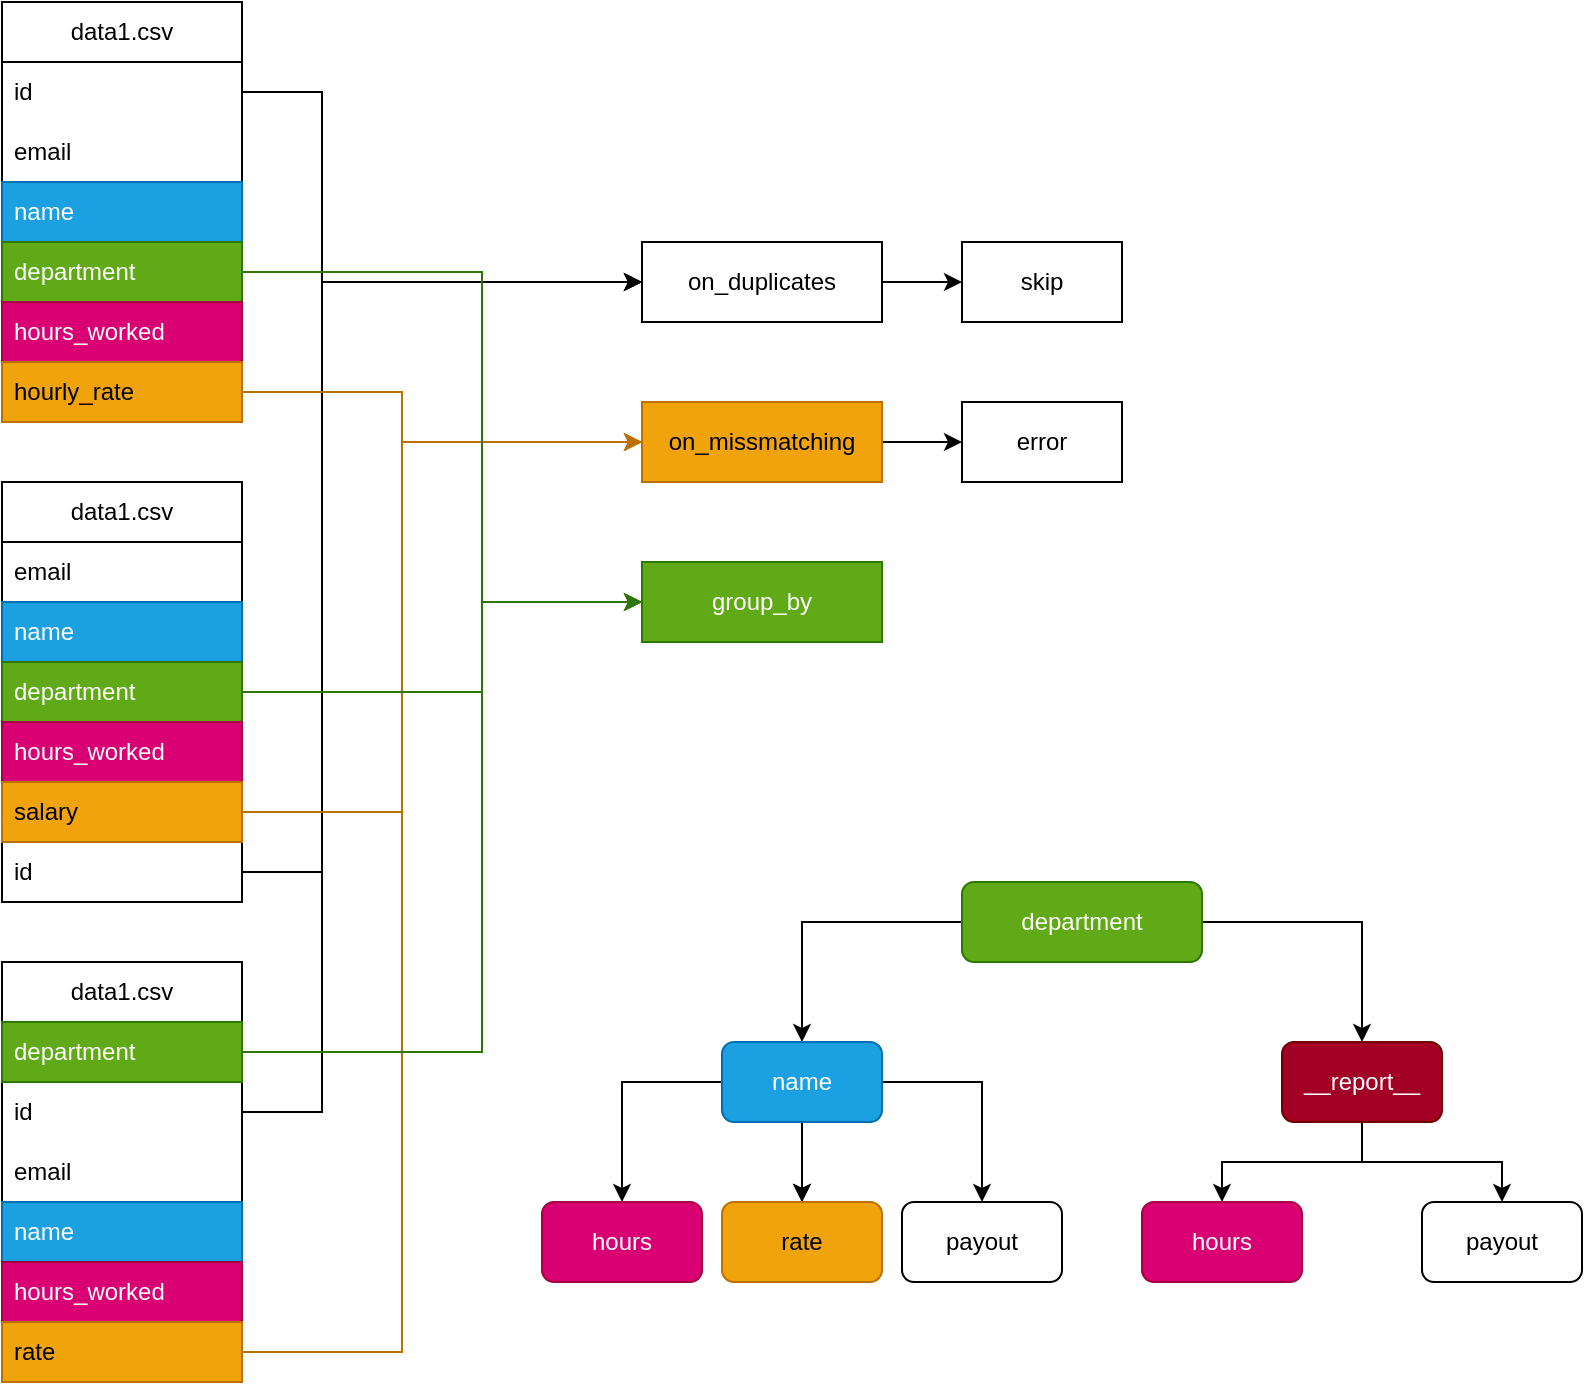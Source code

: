 <mxfile version="26.2.15">
  <diagram name="Page-1" id="m3SqwrhWJqCA_VAdvfQs">
    <mxGraphModel dx="1570" dy="703" grid="1" gridSize="10" guides="1" tooltips="1" connect="1" arrows="1" fold="1" page="1" pageScale="1" pageWidth="850" pageHeight="1100" math="0" shadow="0">
      <root>
        <mxCell id="0" />
        <mxCell id="1" parent="0" />
        <mxCell id="MwJkDqI5hdyIqMmjFNLh-46" value="data1.csv" style="swimlane;fontStyle=0;childLayout=stackLayout;horizontal=1;startSize=30;horizontalStack=0;resizeParent=1;resizeParentMax=0;resizeLast=0;collapsible=1;marginBottom=0;whiteSpace=wrap;html=1;" parent="1" vertex="1">
          <mxGeometry x="40" width="120" height="210" as="geometry" />
        </mxCell>
        <mxCell id="MwJkDqI5hdyIqMmjFNLh-47" value="id" style="text;strokeColor=none;fillColor=none;align=left;verticalAlign=middle;spacingLeft=4;spacingRight=4;overflow=hidden;points=[[0,0.5],[1,0.5]];portConstraint=eastwest;rotatable=0;whiteSpace=wrap;html=1;" parent="MwJkDqI5hdyIqMmjFNLh-46" vertex="1">
          <mxGeometry y="30" width="120" height="30" as="geometry" />
        </mxCell>
        <mxCell id="MwJkDqI5hdyIqMmjFNLh-48" value="email&lt;span style=&quot;white-space: pre;&quot;&gt;&#x9;&lt;/span&gt;" style="text;strokeColor=none;fillColor=none;align=left;verticalAlign=middle;spacingLeft=4;spacingRight=4;overflow=hidden;points=[[0,0.5],[1,0.5]];portConstraint=eastwest;rotatable=0;whiteSpace=wrap;html=1;" parent="MwJkDqI5hdyIqMmjFNLh-46" vertex="1">
          <mxGeometry y="60" width="120" height="30" as="geometry" />
        </mxCell>
        <mxCell id="MwJkDqI5hdyIqMmjFNLh-49" value="name" style="text;strokeColor=#006EAF;fillColor=#1ba1e2;align=left;verticalAlign=middle;spacingLeft=4;spacingRight=4;overflow=hidden;points=[[0,0.5],[1,0.5]];portConstraint=eastwest;rotatable=0;whiteSpace=wrap;html=1;fontColor=#ffffff;" parent="MwJkDqI5hdyIqMmjFNLh-46" vertex="1">
          <mxGeometry y="90" width="120" height="30" as="geometry" />
        </mxCell>
        <mxCell id="MwJkDqI5hdyIqMmjFNLh-54" value="department" style="text;strokeColor=#2D7600;fillColor=#60a917;align=left;verticalAlign=middle;spacingLeft=4;spacingRight=4;overflow=hidden;points=[[0,0.5],[1,0.5]];portConstraint=eastwest;rotatable=0;whiteSpace=wrap;html=1;fontColor=#ffffff;" parent="MwJkDqI5hdyIqMmjFNLh-46" vertex="1">
          <mxGeometry y="120" width="120" height="30" as="geometry" />
        </mxCell>
        <mxCell id="MwJkDqI5hdyIqMmjFNLh-53" value="hours_worked" style="text;strokeColor=#A50040;fillColor=#d80073;align=left;verticalAlign=middle;spacingLeft=4;spacingRight=4;overflow=hidden;points=[[0,0.5],[1,0.5]];portConstraint=eastwest;rotatable=0;whiteSpace=wrap;html=1;fontColor=#ffffff;" parent="MwJkDqI5hdyIqMmjFNLh-46" vertex="1">
          <mxGeometry y="150" width="120" height="30" as="geometry" />
        </mxCell>
        <mxCell id="MwJkDqI5hdyIqMmjFNLh-52" value="hourly_rate" style="text;strokeColor=#BD7000;fillColor=#f0a30a;align=left;verticalAlign=middle;spacingLeft=4;spacingRight=4;overflow=hidden;points=[[0,0.5],[1,0.5]];portConstraint=eastwest;rotatable=0;whiteSpace=wrap;html=1;fontColor=#000000;" parent="MwJkDqI5hdyIqMmjFNLh-46" vertex="1">
          <mxGeometry y="180" width="120" height="30" as="geometry" />
        </mxCell>
        <mxCell id="MwJkDqI5hdyIqMmjFNLh-56" value="data1.csv" style="swimlane;fontStyle=0;childLayout=stackLayout;horizontal=1;startSize=30;horizontalStack=0;resizeParent=1;resizeParentMax=0;resizeLast=0;collapsible=1;marginBottom=0;whiteSpace=wrap;html=1;" parent="1" vertex="1">
          <mxGeometry x="40" y="480" width="120" height="210" as="geometry" />
        </mxCell>
        <mxCell id="MwJkDqI5hdyIqMmjFNLh-60" value="department" style="text;strokeColor=#2D7600;fillColor=#60a917;align=left;verticalAlign=middle;spacingLeft=4;spacingRight=4;overflow=hidden;points=[[0,0.5],[1,0.5]];portConstraint=eastwest;rotatable=0;whiteSpace=wrap;html=1;fontColor=#ffffff;" parent="MwJkDqI5hdyIqMmjFNLh-56" vertex="1">
          <mxGeometry y="30" width="120" height="30" as="geometry" />
        </mxCell>
        <mxCell id="MwJkDqI5hdyIqMmjFNLh-57" value="id" style="text;strokeColor=none;fillColor=none;align=left;verticalAlign=middle;spacingLeft=4;spacingRight=4;overflow=hidden;points=[[0,0.5],[1,0.5]];portConstraint=eastwest;rotatable=0;whiteSpace=wrap;html=1;" parent="MwJkDqI5hdyIqMmjFNLh-56" vertex="1">
          <mxGeometry y="60" width="120" height="30" as="geometry" />
        </mxCell>
        <mxCell id="MwJkDqI5hdyIqMmjFNLh-58" value="email&lt;span style=&quot;white-space: pre;&quot;&gt;&#x9;&lt;/span&gt;" style="text;strokeColor=none;fillColor=none;align=left;verticalAlign=middle;spacingLeft=4;spacingRight=4;overflow=hidden;points=[[0,0.5],[1,0.5]];portConstraint=eastwest;rotatable=0;whiteSpace=wrap;html=1;" parent="MwJkDqI5hdyIqMmjFNLh-56" vertex="1">
          <mxGeometry y="90" width="120" height="30" as="geometry" />
        </mxCell>
        <mxCell id="MwJkDqI5hdyIqMmjFNLh-59" value="name" style="text;strokeColor=#006EAF;fillColor=#1ba1e2;align=left;verticalAlign=middle;spacingLeft=4;spacingRight=4;overflow=hidden;points=[[0,0.5],[1,0.5]];portConstraint=eastwest;rotatable=0;whiteSpace=wrap;html=1;fontColor=#ffffff;" parent="MwJkDqI5hdyIqMmjFNLh-56" vertex="1">
          <mxGeometry y="120" width="120" height="30" as="geometry" />
        </mxCell>
        <mxCell id="MwJkDqI5hdyIqMmjFNLh-61" value="hours_worked" style="text;strokeColor=#A50040;fillColor=#d80073;align=left;verticalAlign=middle;spacingLeft=4;spacingRight=4;overflow=hidden;points=[[0,0.5],[1,0.5]];portConstraint=eastwest;rotatable=0;whiteSpace=wrap;html=1;fontColor=#ffffff;" parent="MwJkDqI5hdyIqMmjFNLh-56" vertex="1">
          <mxGeometry y="150" width="120" height="30" as="geometry" />
        </mxCell>
        <mxCell id="MwJkDqI5hdyIqMmjFNLh-62" value="rate" style="text;strokeColor=#BD7000;fillColor=#f0a30a;align=left;verticalAlign=middle;spacingLeft=4;spacingRight=4;overflow=hidden;points=[[0,0.5],[1,0.5]];portConstraint=eastwest;rotatable=0;whiteSpace=wrap;html=1;fontColor=#000000;" parent="MwJkDqI5hdyIqMmjFNLh-56" vertex="1">
          <mxGeometry y="180" width="120" height="30" as="geometry" />
        </mxCell>
        <mxCell id="MwJkDqI5hdyIqMmjFNLh-63" value="data1.csv" style="swimlane;fontStyle=0;childLayout=stackLayout;horizontal=1;startSize=30;horizontalStack=0;resizeParent=1;resizeParentMax=0;resizeLast=0;collapsible=1;marginBottom=0;whiteSpace=wrap;html=1;" parent="1" vertex="1">
          <mxGeometry x="40" y="240" width="120" height="210" as="geometry" />
        </mxCell>
        <mxCell id="MwJkDqI5hdyIqMmjFNLh-66" value="email&lt;span style=&quot;white-space: pre;&quot;&gt;&#x9;&lt;/span&gt;" style="text;strokeColor=none;fillColor=none;align=left;verticalAlign=middle;spacingLeft=4;spacingRight=4;overflow=hidden;points=[[0,0.5],[1,0.5]];portConstraint=eastwest;rotatable=0;whiteSpace=wrap;html=1;" parent="MwJkDqI5hdyIqMmjFNLh-63" vertex="1">
          <mxGeometry y="30" width="120" height="30" as="geometry" />
        </mxCell>
        <mxCell id="MwJkDqI5hdyIqMmjFNLh-67" value="name" style="text;strokeColor=#006EAF;fillColor=#1ba1e2;align=left;verticalAlign=middle;spacingLeft=4;spacingRight=4;overflow=hidden;points=[[0,0.5],[1,0.5]];portConstraint=eastwest;rotatable=0;whiteSpace=wrap;html=1;fontColor=#ffffff;" parent="MwJkDqI5hdyIqMmjFNLh-63" vertex="1">
          <mxGeometry y="60" width="120" height="30" as="geometry" />
        </mxCell>
        <mxCell id="MwJkDqI5hdyIqMmjFNLh-64" value="department" style="text;strokeColor=#2D7600;fillColor=#60a917;align=left;verticalAlign=middle;spacingLeft=4;spacingRight=4;overflow=hidden;points=[[0,0.5],[1,0.5]];portConstraint=eastwest;rotatable=0;whiteSpace=wrap;html=1;fontColor=#ffffff;" parent="MwJkDqI5hdyIqMmjFNLh-63" vertex="1">
          <mxGeometry y="90" width="120" height="30" as="geometry" />
        </mxCell>
        <mxCell id="MwJkDqI5hdyIqMmjFNLh-68" value="hours_worked" style="text;strokeColor=#A50040;fillColor=#d80073;align=left;verticalAlign=middle;spacingLeft=4;spacingRight=4;overflow=hidden;points=[[0,0.5],[1,0.5]];portConstraint=eastwest;rotatable=0;whiteSpace=wrap;html=1;fontColor=#ffffff;" parent="MwJkDqI5hdyIqMmjFNLh-63" vertex="1">
          <mxGeometry y="120" width="120" height="30" as="geometry" />
        </mxCell>
        <mxCell id="MwJkDqI5hdyIqMmjFNLh-69" value="salary" style="text;strokeColor=#BD7000;fillColor=#f0a30a;align=left;verticalAlign=middle;spacingLeft=4;spacingRight=4;overflow=hidden;points=[[0,0.5],[1,0.5]];portConstraint=eastwest;rotatable=0;whiteSpace=wrap;html=1;fontColor=#000000;" parent="MwJkDqI5hdyIqMmjFNLh-63" vertex="1">
          <mxGeometry y="150" width="120" height="30" as="geometry" />
        </mxCell>
        <mxCell id="MwJkDqI5hdyIqMmjFNLh-65" value="id" style="text;strokeColor=none;fillColor=none;align=left;verticalAlign=middle;spacingLeft=4;spacingRight=4;overflow=hidden;points=[[0,0.5],[1,0.5]];portConstraint=eastwest;rotatable=0;whiteSpace=wrap;html=1;" parent="MwJkDqI5hdyIqMmjFNLh-63" vertex="1">
          <mxGeometry y="180" width="120" height="30" as="geometry" />
        </mxCell>
        <mxCell id="MwJkDqI5hdyIqMmjFNLh-75" value="" style="edgeStyle=orthogonalEdgeStyle;rounded=0;orthogonalLoop=1;jettySize=auto;html=1;" parent="1" source="MwJkDqI5hdyIqMmjFNLh-71" target="MwJkDqI5hdyIqMmjFNLh-74" edge="1">
          <mxGeometry relative="1" as="geometry" />
        </mxCell>
        <mxCell id="MwJkDqI5hdyIqMmjFNLh-90" value="" style="edgeStyle=orthogonalEdgeStyle;rounded=0;orthogonalLoop=1;jettySize=auto;html=1;" parent="1" source="MwJkDqI5hdyIqMmjFNLh-71" target="MwJkDqI5hdyIqMmjFNLh-89" edge="1">
          <mxGeometry relative="1" as="geometry" />
        </mxCell>
        <mxCell id="MwJkDqI5hdyIqMmjFNLh-71" value="department" style="rounded=1;whiteSpace=wrap;html=1;fillColor=#60a917;fontColor=#ffffff;strokeColor=#2D7600;" parent="1" vertex="1">
          <mxGeometry x="520" y="440" width="120" height="40" as="geometry" />
        </mxCell>
        <mxCell id="MwJkDqI5hdyIqMmjFNLh-80" value="" style="edgeStyle=orthogonalEdgeStyle;rounded=0;orthogonalLoop=1;jettySize=auto;html=1;" parent="1" source="MwJkDqI5hdyIqMmjFNLh-74" target="MwJkDqI5hdyIqMmjFNLh-79" edge="1">
          <mxGeometry relative="1" as="geometry" />
        </mxCell>
        <mxCell id="MwJkDqI5hdyIqMmjFNLh-82" value="" style="edgeStyle=orthogonalEdgeStyle;rounded=0;orthogonalLoop=1;jettySize=auto;html=1;" parent="1" source="MwJkDqI5hdyIqMmjFNLh-74" target="MwJkDqI5hdyIqMmjFNLh-81" edge="1">
          <mxGeometry relative="1" as="geometry" />
        </mxCell>
        <mxCell id="MwJkDqI5hdyIqMmjFNLh-83" value="" style="edgeStyle=orthogonalEdgeStyle;rounded=0;orthogonalLoop=1;jettySize=auto;html=1;" parent="1" source="MwJkDqI5hdyIqMmjFNLh-74" target="MwJkDqI5hdyIqMmjFNLh-81" edge="1">
          <mxGeometry relative="1" as="geometry" />
        </mxCell>
        <mxCell id="MwJkDqI5hdyIqMmjFNLh-86" value="" style="edgeStyle=orthogonalEdgeStyle;rounded=0;orthogonalLoop=1;jettySize=auto;html=1;" parent="1" source="MwJkDqI5hdyIqMmjFNLh-74" target="MwJkDqI5hdyIqMmjFNLh-85" edge="1">
          <mxGeometry relative="1" as="geometry" />
        </mxCell>
        <mxCell id="MwJkDqI5hdyIqMmjFNLh-74" value="name" style="whiteSpace=wrap;html=1;rounded=1;fillColor=#1ba1e2;fontColor=#ffffff;strokeColor=#006EAF;" parent="1" vertex="1">
          <mxGeometry x="400" y="520" width="80" height="40" as="geometry" />
        </mxCell>
        <mxCell id="MwJkDqI5hdyIqMmjFNLh-79" value="hours" style="whiteSpace=wrap;html=1;rounded=1;fillColor=#d80073;fontColor=#ffffff;strokeColor=#A50040;" parent="1" vertex="1">
          <mxGeometry x="310" y="600" width="80" height="40" as="geometry" />
        </mxCell>
        <mxCell id="MwJkDqI5hdyIqMmjFNLh-81" value="rate" style="whiteSpace=wrap;html=1;rounded=1;fillColor=#f0a30a;fontColor=#000000;strokeColor=#BD7000;" parent="1" vertex="1">
          <mxGeometry x="400" y="600" width="80" height="40" as="geometry" />
        </mxCell>
        <mxCell id="MwJkDqI5hdyIqMmjFNLh-85" value="payout" style="whiteSpace=wrap;html=1;rounded=1;" parent="1" vertex="1">
          <mxGeometry x="490" y="600" width="80" height="40" as="geometry" />
        </mxCell>
        <mxCell id="MwJkDqI5hdyIqMmjFNLh-94" style="edgeStyle=orthogonalEdgeStyle;rounded=0;orthogonalLoop=1;jettySize=auto;html=1;" parent="1" source="MwJkDqI5hdyIqMmjFNLh-89" target="MwJkDqI5hdyIqMmjFNLh-91" edge="1">
          <mxGeometry relative="1" as="geometry" />
        </mxCell>
        <mxCell id="MwJkDqI5hdyIqMmjFNLh-96" value="" style="edgeStyle=orthogonalEdgeStyle;rounded=0;orthogonalLoop=1;jettySize=auto;html=1;" parent="1" source="MwJkDqI5hdyIqMmjFNLh-89" target="MwJkDqI5hdyIqMmjFNLh-95" edge="1">
          <mxGeometry relative="1" as="geometry" />
        </mxCell>
        <mxCell id="MwJkDqI5hdyIqMmjFNLh-89" value="__report__" style="whiteSpace=wrap;html=1;fillColor=#a20025;strokeColor=#6F0000;fontColor=#ffffff;rounded=1;" parent="1" vertex="1">
          <mxGeometry x="680" y="520" width="80" height="40" as="geometry" />
        </mxCell>
        <mxCell id="MwJkDqI5hdyIqMmjFNLh-91" value="hours" style="whiteSpace=wrap;html=1;fillColor=#d80073;strokeColor=#A50040;fontColor=#ffffff;rounded=1;" parent="1" vertex="1">
          <mxGeometry x="610" y="600" width="80" height="40" as="geometry" />
        </mxCell>
        <mxCell id="MwJkDqI5hdyIqMmjFNLh-95" value="payout" style="whiteSpace=wrap;html=1;rounded=1;" parent="1" vertex="1">
          <mxGeometry x="750" y="600" width="80" height="40" as="geometry" />
        </mxCell>
        <mxCell id="lm72yPOCraA93xYRCu_k-2" value="" style="edgeStyle=orthogonalEdgeStyle;rounded=0;orthogonalLoop=1;jettySize=auto;html=1;" edge="1" parent="1" source="MwJkDqI5hdyIqMmjFNLh-99" target="lm72yPOCraA93xYRCu_k-1">
          <mxGeometry relative="1" as="geometry" />
        </mxCell>
        <mxCell id="MwJkDqI5hdyIqMmjFNLh-99" value="on_duplicates" style="whiteSpace=wrap;html=1;" parent="1" vertex="1">
          <mxGeometry x="360" y="120" width="120" height="40" as="geometry" />
        </mxCell>
        <mxCell id="MwJkDqI5hdyIqMmjFNLh-100" style="edgeStyle=orthogonalEdgeStyle;rounded=0;orthogonalLoop=1;jettySize=auto;html=1;" parent="1" source="MwJkDqI5hdyIqMmjFNLh-47" target="MwJkDqI5hdyIqMmjFNLh-99" edge="1">
          <mxGeometry relative="1" as="geometry">
            <Array as="points">
              <mxPoint x="200" y="45" />
              <mxPoint x="200" y="140" />
            </Array>
          </mxGeometry>
        </mxCell>
        <mxCell id="MwJkDqI5hdyIqMmjFNLh-102" style="edgeStyle=orthogonalEdgeStyle;rounded=0;orthogonalLoop=1;jettySize=auto;html=1;" parent="1" source="MwJkDqI5hdyIqMmjFNLh-65" target="MwJkDqI5hdyIqMmjFNLh-99" edge="1">
          <mxGeometry relative="1" as="geometry">
            <Array as="points">
              <mxPoint x="200" y="435" />
              <mxPoint x="200" y="140" />
            </Array>
          </mxGeometry>
        </mxCell>
        <mxCell id="MwJkDqI5hdyIqMmjFNLh-103" style="edgeStyle=orthogonalEdgeStyle;rounded=0;orthogonalLoop=1;jettySize=auto;html=1;" parent="1" source="MwJkDqI5hdyIqMmjFNLh-57" target="MwJkDqI5hdyIqMmjFNLh-99" edge="1">
          <mxGeometry relative="1" as="geometry">
            <Array as="points">
              <mxPoint x="200" y="555" />
              <mxPoint x="200" y="140" />
            </Array>
          </mxGeometry>
        </mxCell>
        <mxCell id="lm72yPOCraA93xYRCu_k-4" style="edgeStyle=orthogonalEdgeStyle;rounded=0;orthogonalLoop=1;jettySize=auto;html=1;" edge="1" parent="1" source="MwJkDqI5hdyIqMmjFNLh-104" target="lm72yPOCraA93xYRCu_k-3">
          <mxGeometry relative="1" as="geometry" />
        </mxCell>
        <mxCell id="MwJkDqI5hdyIqMmjFNLh-104" value="on_missmatching" style="whiteSpace=wrap;html=1;fillColor=#f0a30a;fontColor=#000000;strokeColor=#BD7000;" parent="1" vertex="1">
          <mxGeometry x="360" y="200" width="120" height="40" as="geometry" />
        </mxCell>
        <mxCell id="MwJkDqI5hdyIqMmjFNLh-105" style="edgeStyle=orthogonalEdgeStyle;rounded=0;orthogonalLoop=1;jettySize=auto;html=1;fillColor=#f0a30a;strokeColor=#BD7000;" parent="1" source="MwJkDqI5hdyIqMmjFNLh-62" target="MwJkDqI5hdyIqMmjFNLh-104" edge="1">
          <mxGeometry relative="1" as="geometry">
            <Array as="points">
              <mxPoint x="240" y="675" />
              <mxPoint x="240" y="220" />
            </Array>
          </mxGeometry>
        </mxCell>
        <mxCell id="MwJkDqI5hdyIqMmjFNLh-106" style="edgeStyle=orthogonalEdgeStyle;rounded=0;orthogonalLoop=1;jettySize=auto;html=1;fillColor=#f0a30a;strokeColor=#BD7000;" parent="1" source="MwJkDqI5hdyIqMmjFNLh-52" target="MwJkDqI5hdyIqMmjFNLh-104" edge="1">
          <mxGeometry relative="1" as="geometry">
            <Array as="points">
              <mxPoint x="240" y="195" />
              <mxPoint x="240" y="220" />
            </Array>
          </mxGeometry>
        </mxCell>
        <mxCell id="MwJkDqI5hdyIqMmjFNLh-107" style="edgeStyle=orthogonalEdgeStyle;rounded=0;orthogonalLoop=1;jettySize=auto;html=1;fillColor=#f0a30a;strokeColor=#BD7000;" parent="1" source="MwJkDqI5hdyIqMmjFNLh-69" target="MwJkDqI5hdyIqMmjFNLh-104" edge="1">
          <mxGeometry relative="1" as="geometry">
            <Array as="points">
              <mxPoint x="240" y="405" />
              <mxPoint x="240" y="220" />
            </Array>
          </mxGeometry>
        </mxCell>
        <mxCell id="MwJkDqI5hdyIqMmjFNLh-108" value="group_by" style="whiteSpace=wrap;html=1;fillColor=#60a917;fontColor=#ffffff;strokeColor=#2D7600;" parent="1" vertex="1">
          <mxGeometry x="360" y="280" width="120" height="40" as="geometry" />
        </mxCell>
        <mxCell id="MwJkDqI5hdyIqMmjFNLh-109" style="edgeStyle=orthogonalEdgeStyle;rounded=0;orthogonalLoop=1;jettySize=auto;html=1;fillColor=#60a917;strokeColor=#2D7600;" parent="1" source="MwJkDqI5hdyIqMmjFNLh-64" target="MwJkDqI5hdyIqMmjFNLh-108" edge="1">
          <mxGeometry relative="1" as="geometry">
            <Array as="points">
              <mxPoint x="280" y="345" />
              <mxPoint x="280" y="300" />
            </Array>
          </mxGeometry>
        </mxCell>
        <mxCell id="MwJkDqI5hdyIqMmjFNLh-110" style="edgeStyle=orthogonalEdgeStyle;rounded=0;orthogonalLoop=1;jettySize=auto;html=1;fillColor=#60a917;strokeColor=#2D7600;" parent="1" source="MwJkDqI5hdyIqMmjFNLh-60" target="MwJkDqI5hdyIqMmjFNLh-108" edge="1">
          <mxGeometry relative="1" as="geometry">
            <Array as="points">
              <mxPoint x="280" y="525" />
              <mxPoint x="280" y="300" />
            </Array>
          </mxGeometry>
        </mxCell>
        <mxCell id="MwJkDqI5hdyIqMmjFNLh-111" style="edgeStyle=orthogonalEdgeStyle;rounded=0;orthogonalLoop=1;jettySize=auto;html=1;fillColor=#60a917;strokeColor=#2D7600;" parent="1" source="MwJkDqI5hdyIqMmjFNLh-54" target="MwJkDqI5hdyIqMmjFNLh-108" edge="1">
          <mxGeometry relative="1" as="geometry">
            <Array as="points">
              <mxPoint x="280" y="135" />
              <mxPoint x="280" y="300" />
            </Array>
          </mxGeometry>
        </mxCell>
        <mxCell id="lm72yPOCraA93xYRCu_k-1" value="skip" style="whiteSpace=wrap;html=1;" vertex="1" parent="1">
          <mxGeometry x="520" y="120" width="80" height="40" as="geometry" />
        </mxCell>
        <mxCell id="lm72yPOCraA93xYRCu_k-3" value="error" style="whiteSpace=wrap;html=1;" vertex="1" parent="1">
          <mxGeometry x="520" y="200" width="80" height="40" as="geometry" />
        </mxCell>
      </root>
    </mxGraphModel>
  </diagram>
</mxfile>
